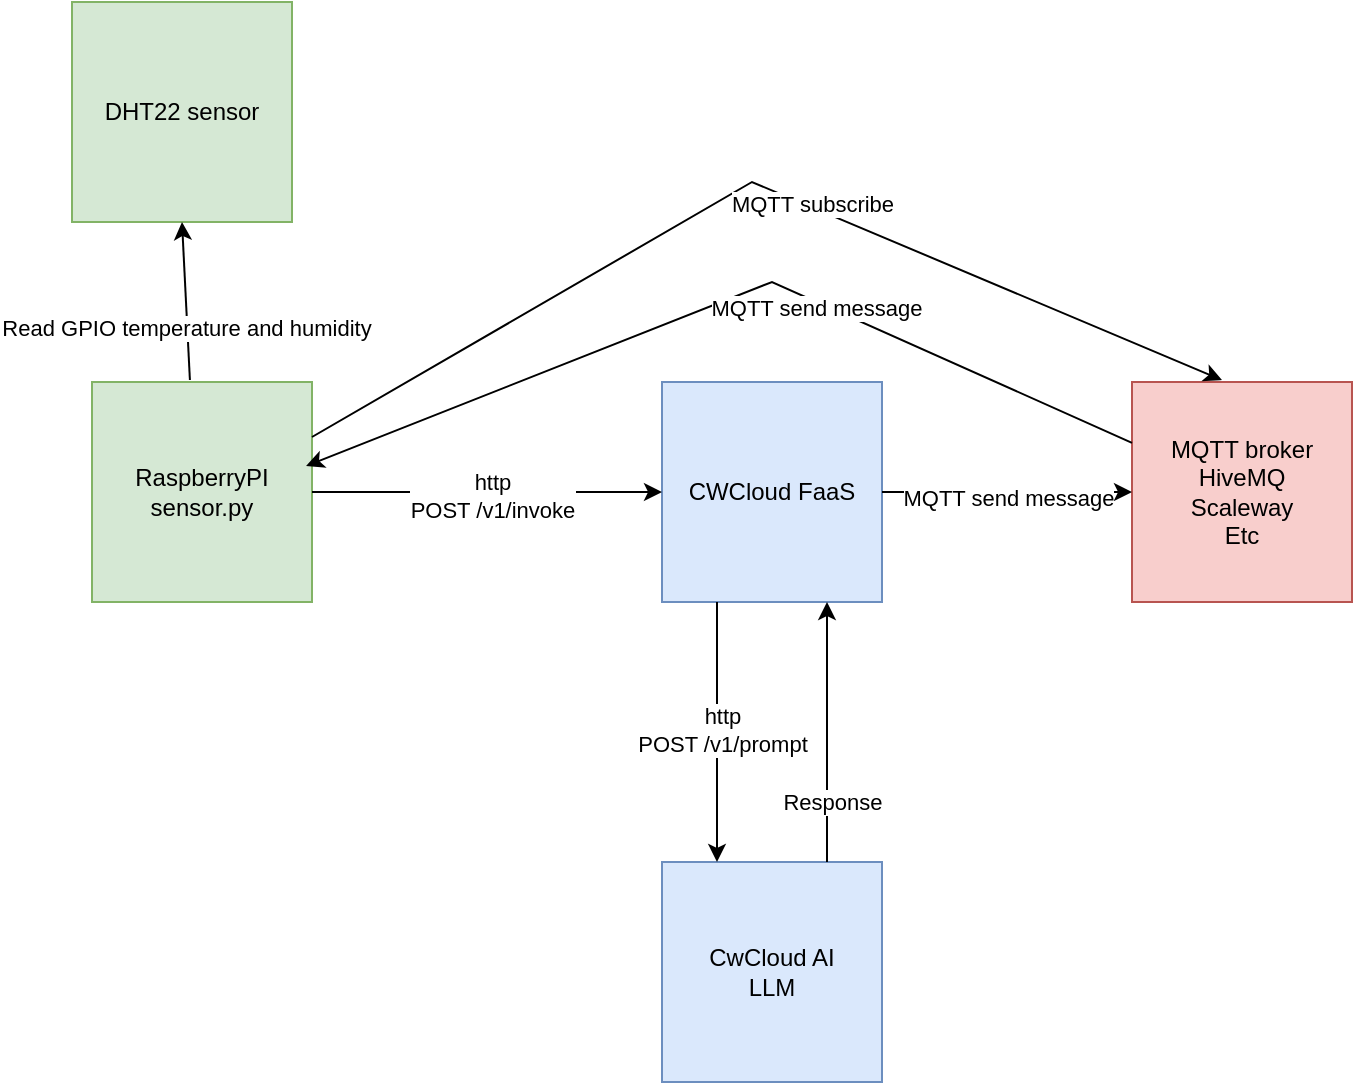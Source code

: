 <mxfile version="26.1.1">
  <diagram name="Page-1" id="yfmk3mZTwZTiXsjXpHd4">
    <mxGraphModel dx="1862" dy="1389" grid="1" gridSize="10" guides="1" tooltips="1" connect="1" arrows="1" fold="1" page="1" pageScale="1" pageWidth="850" pageHeight="1100" math="0" shadow="0">
      <root>
        <mxCell id="0" />
        <mxCell id="1" parent="0" />
        <mxCell id="icQbosUBlfbs7LxaBOpy-1" value="DHT22 sensor" style="whiteSpace=wrap;html=1;aspect=fixed;fillColor=#d5e8d4;strokeColor=#82b366;" vertex="1" parent="1">
          <mxGeometry x="130" y="440" width="110" height="110" as="geometry" />
        </mxCell>
        <mxCell id="icQbosUBlfbs7LxaBOpy-2" value="RaspberryPI&lt;div&gt;sensor.py&lt;/div&gt;" style="whiteSpace=wrap;html=1;aspect=fixed;fillColor=#d5e8d4;strokeColor=#82b366;" vertex="1" parent="1">
          <mxGeometry x="140" y="630" width="110" height="110" as="geometry" />
        </mxCell>
        <mxCell id="icQbosUBlfbs7LxaBOpy-5" value="" style="endArrow=classic;html=1;rounded=0;exitX=0.445;exitY=-0.009;exitDx=0;exitDy=0;exitPerimeter=0;entryX=0.5;entryY=1;entryDx=0;entryDy=0;" edge="1" parent="1" source="icQbosUBlfbs7LxaBOpy-2" target="icQbosUBlfbs7LxaBOpy-1">
          <mxGeometry width="50" height="50" relative="1" as="geometry">
            <mxPoint x="140" y="610" as="sourcePoint" />
            <mxPoint x="190" y="560" as="targetPoint" />
          </mxGeometry>
        </mxCell>
        <mxCell id="icQbosUBlfbs7LxaBOpy-6" value="Read GPIO temperature and humidity" style="edgeLabel;html=1;align=center;verticalAlign=middle;resizable=0;points=[];" vertex="1" connectable="0" parent="icQbosUBlfbs7LxaBOpy-5">
          <mxGeometry x="-0.324" y="1" relative="1" as="geometry">
            <mxPoint as="offset" />
          </mxGeometry>
        </mxCell>
        <mxCell id="icQbosUBlfbs7LxaBOpy-7" value="CWCloud FaaS" style="whiteSpace=wrap;html=1;aspect=fixed;fillColor=#dae8fc;strokeColor=#6c8ebf;" vertex="1" parent="1">
          <mxGeometry x="425" y="630" width="110" height="110" as="geometry" />
        </mxCell>
        <mxCell id="icQbosUBlfbs7LxaBOpy-8" value="" style="endArrow=classic;html=1;rounded=0;exitX=1;exitY=0.5;exitDx=0;exitDy=0;entryX=0;entryY=0.5;entryDx=0;entryDy=0;" edge="1" parent="1" source="icQbosUBlfbs7LxaBOpy-2" target="icQbosUBlfbs7LxaBOpy-7">
          <mxGeometry width="50" height="50" relative="1" as="geometry">
            <mxPoint x="400" y="730" as="sourcePoint" />
            <mxPoint x="360" y="690" as="targetPoint" />
          </mxGeometry>
        </mxCell>
        <mxCell id="icQbosUBlfbs7LxaBOpy-9" value="http&lt;br&gt;POST /v1/invoke" style="edgeLabel;html=1;align=center;verticalAlign=middle;resizable=0;points=[];" vertex="1" connectable="0" parent="icQbosUBlfbs7LxaBOpy-8">
          <mxGeometry x="0.029" y="-2" relative="1" as="geometry">
            <mxPoint as="offset" />
          </mxGeometry>
        </mxCell>
        <mxCell id="icQbosUBlfbs7LxaBOpy-10" value="CwCloud AI&lt;div&gt;LLM&lt;/div&gt;" style="whiteSpace=wrap;html=1;aspect=fixed;fillColor=#dae8fc;strokeColor=#6c8ebf;" vertex="1" parent="1">
          <mxGeometry x="425" y="870" width="110" height="110" as="geometry" />
        </mxCell>
        <mxCell id="icQbosUBlfbs7LxaBOpy-11" value="" style="endArrow=classic;html=1;rounded=0;exitX=0.25;exitY=1;exitDx=0;exitDy=0;entryX=0.25;entryY=0;entryDx=0;entryDy=0;" edge="1" parent="1" source="icQbosUBlfbs7LxaBOpy-7" target="icQbosUBlfbs7LxaBOpy-10">
          <mxGeometry width="50" height="50" relative="1" as="geometry">
            <mxPoint x="400" y="730" as="sourcePoint" />
            <mxPoint x="450" y="680" as="targetPoint" />
          </mxGeometry>
        </mxCell>
        <mxCell id="icQbosUBlfbs7LxaBOpy-12" value="http&lt;br&gt;POST /v1/prompt" style="edgeLabel;html=1;align=center;verticalAlign=middle;resizable=0;points=[];" vertex="1" connectable="0" parent="icQbosUBlfbs7LxaBOpy-11">
          <mxGeometry x="-0.015" y="2" relative="1" as="geometry">
            <mxPoint as="offset" />
          </mxGeometry>
        </mxCell>
        <mxCell id="icQbosUBlfbs7LxaBOpy-13" value="" style="endArrow=classic;html=1;rounded=0;exitX=0.75;exitY=0;exitDx=0;exitDy=0;entryX=0.75;entryY=1;entryDx=0;entryDy=0;" edge="1" parent="1" source="icQbosUBlfbs7LxaBOpy-10" target="icQbosUBlfbs7LxaBOpy-7">
          <mxGeometry width="50" height="50" relative="1" as="geometry">
            <mxPoint x="400" y="730" as="sourcePoint" />
            <mxPoint x="450" y="680" as="targetPoint" />
          </mxGeometry>
        </mxCell>
        <mxCell id="icQbosUBlfbs7LxaBOpy-14" value="Response" style="edgeLabel;html=1;align=center;verticalAlign=middle;resizable=0;points=[];" vertex="1" connectable="0" parent="icQbosUBlfbs7LxaBOpy-13">
          <mxGeometry x="-0.046" y="-1" relative="1" as="geometry">
            <mxPoint x="1" y="32" as="offset" />
          </mxGeometry>
        </mxCell>
        <mxCell id="icQbosUBlfbs7LxaBOpy-17" value="MQTT broker&lt;br&gt;HiveMQ&lt;div&gt;Scaleway&lt;br&gt;Etc&lt;/div&gt;" style="whiteSpace=wrap;html=1;aspect=fixed;fillColor=#f8cecc;strokeColor=#b85450;" vertex="1" parent="1">
          <mxGeometry x="660" y="630" width="110" height="110" as="geometry" />
        </mxCell>
        <mxCell id="icQbosUBlfbs7LxaBOpy-19" value="" style="endArrow=classic;html=1;rounded=0;exitX=1;exitY=0.5;exitDx=0;exitDy=0;entryX=0;entryY=0.5;entryDx=0;entryDy=0;" edge="1" parent="1" source="icQbosUBlfbs7LxaBOpy-7" target="icQbosUBlfbs7LxaBOpy-17">
          <mxGeometry width="50" height="50" relative="1" as="geometry">
            <mxPoint x="580" y="710" as="sourcePoint" />
            <mxPoint x="630" y="660" as="targetPoint" />
          </mxGeometry>
        </mxCell>
        <mxCell id="icQbosUBlfbs7LxaBOpy-20" value="MQTT send message" style="edgeLabel;html=1;align=center;verticalAlign=middle;resizable=0;points=[];" vertex="1" connectable="0" parent="icQbosUBlfbs7LxaBOpy-19">
          <mxGeometry x="0.008" y="-3" relative="1" as="geometry">
            <mxPoint as="offset" />
          </mxGeometry>
        </mxCell>
        <mxCell id="icQbosUBlfbs7LxaBOpy-21" value="" style="endArrow=classic;html=1;rounded=0;exitX=1;exitY=0.25;exitDx=0;exitDy=0;entryX=0.409;entryY=-0.009;entryDx=0;entryDy=0;entryPerimeter=0;" edge="1" parent="1" source="icQbosUBlfbs7LxaBOpy-2" target="icQbosUBlfbs7LxaBOpy-17">
          <mxGeometry width="50" height="50" relative="1" as="geometry">
            <mxPoint x="320" y="620" as="sourcePoint" />
            <mxPoint x="560" y="540" as="targetPoint" />
            <Array as="points">
              <mxPoint x="470" y="530" />
            </Array>
          </mxGeometry>
        </mxCell>
        <mxCell id="icQbosUBlfbs7LxaBOpy-22" value="MQTT subscribe" style="edgeLabel;html=1;align=center;verticalAlign=middle;resizable=0;points=[];" vertex="1" connectable="0" parent="icQbosUBlfbs7LxaBOpy-21">
          <mxGeometry x="0.122" y="2" relative="1" as="geometry">
            <mxPoint as="offset" />
          </mxGeometry>
        </mxCell>
        <mxCell id="icQbosUBlfbs7LxaBOpy-23" value="" style="endArrow=classic;html=1;rounded=0;entryX=0.973;entryY=0.382;entryDx=0;entryDy=0;entryPerimeter=0;" edge="1" parent="1" source="icQbosUBlfbs7LxaBOpy-17" target="icQbosUBlfbs7LxaBOpy-2">
          <mxGeometry width="50" height="50" relative="1" as="geometry">
            <mxPoint x="440" y="610" as="sourcePoint" />
            <mxPoint x="490" y="560" as="targetPoint" />
            <Array as="points">
              <mxPoint x="480" y="580" />
            </Array>
          </mxGeometry>
        </mxCell>
        <mxCell id="icQbosUBlfbs7LxaBOpy-24" value="MQTT send message" style="edgeLabel;html=1;align=center;verticalAlign=middle;resizable=0;points=[];" vertex="1" connectable="0" parent="icQbosUBlfbs7LxaBOpy-23">
          <mxGeometry x="-0.233" y="3" relative="1" as="geometry">
            <mxPoint as="offset" />
          </mxGeometry>
        </mxCell>
      </root>
    </mxGraphModel>
  </diagram>
</mxfile>
